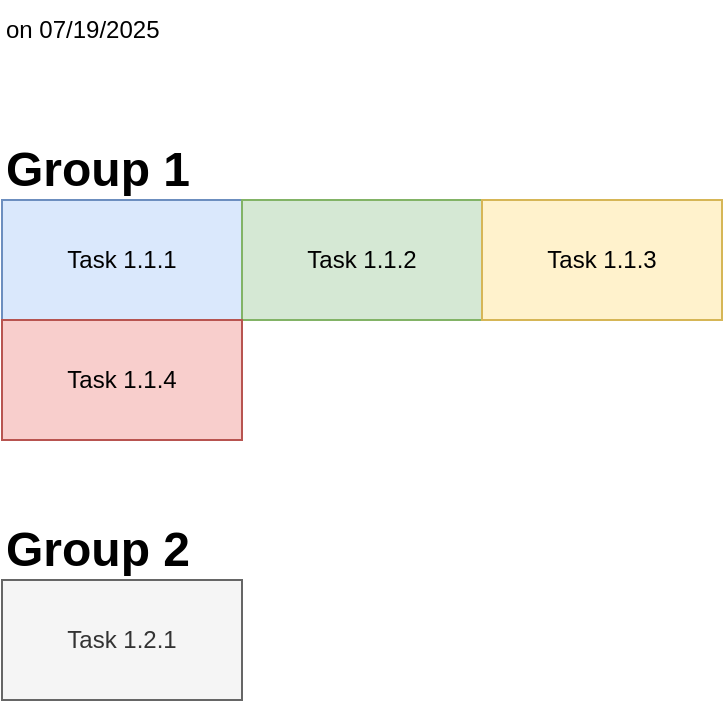 <mxfile version="26.1.1" pages="2">
  <diagram name="Epic 1" id="WRvwrhou7HgBcoGVQaFr">
    <mxGraphModel dx="1114" dy="878" grid="1" gridSize="10" guides="1" tooltips="1" connect="1" arrows="1" fold="1" page="1" pageScale="1" pageWidth="850" pageHeight="1100" math="0" shadow="0">
      <root>
        <mxCell id="0" />
        <mxCell id="1" parent="0" />
        <mxCell id="7qJoh7p7bRp_mTkoGhxX-1" value="Task 1.1.1" style="rounded=0;whiteSpace=wrap;html=1;fillColor=#dae8fc;strokeColor=#6c8ebf;" vertex="1" parent="1">
          <mxGeometry x="80" y="100" width="120" height="60" as="geometry" />
        </mxCell>
        <mxCell id="7qJoh7p7bRp_mTkoGhxX-2" value="Task 1.1.2" style="rounded=0;whiteSpace=wrap;html=1;fillColor=#d5e8d4;strokeColor=#82b366;" vertex="1" parent="1">
          <mxGeometry x="200" y="100" width="120" height="60" as="geometry" />
        </mxCell>
        <mxCell id="7qJoh7p7bRp_mTkoGhxX-3" value="Task 1.1.3" style="rounded=0;whiteSpace=wrap;html=1;fillColor=#fff2cc;strokeColor=#d6b656;" vertex="1" parent="1">
          <mxGeometry x="320" y="100" width="120" height="60" as="geometry" />
        </mxCell>
        <UserObject label="Task 1.1.4" link="https://www.google.com/" id="7qJoh7p7bRp_mTkoGhxX-4">
          <mxCell style="rounded=0;whiteSpace=wrap;html=1;fillColor=#f8cecc;strokeColor=#b85450;" vertex="1" parent="1">
            <mxGeometry x="80" y="160" width="120" height="60" as="geometry" />
          </mxCell>
        </UserObject>
        <mxCell id="7qJoh7p7bRp_mTkoGhxX-7" value="&lt;h1&gt;Group 1&lt;/h1&gt;" style="text;html=1;align=left;verticalAlign=middle;whiteSpace=wrap;rounded=0;" vertex="1" parent="1">
          <mxGeometry x="80" y="70" width="200" height="30" as="geometry" />
        </mxCell>
        <mxCell id="7qJoh7p7bRp_mTkoGhxX-8" value="&lt;h1&gt;Group 2&lt;/h1&gt;" style="text;html=1;align=left;verticalAlign=middle;whiteSpace=wrap;rounded=0;" vertex="1" parent="1">
          <mxGeometry x="80" y="260" width="200" height="30" as="geometry" />
        </mxCell>
        <mxCell id="7qJoh7p7bRp_mTkoGhxX-9" value="Task 1.2.1" style="rounded=0;whiteSpace=wrap;html=1;fillColor=#f5f5f5;strokeColor=#666666;fontColor=#333333;" vertex="1" parent="1">
          <mxGeometry x="80" y="290" width="120" height="60" as="geometry" />
        </mxCell>
        <mxCell id="7qJoh7p7bRp_mTkoGhxX-10" value="on 07/19/2025" style="text;html=1;align=left;verticalAlign=middle;whiteSpace=wrap;rounded=0;" vertex="1" parent="1">
          <mxGeometry x="80" width="100" height="30" as="geometry" />
        </mxCell>
      </root>
    </mxGraphModel>
  </diagram>
  <diagram id="pxAQbjqFEIsFCZXbB4WP" name="Epic 2">
    <mxGraphModel dx="1114" dy="878" grid="1" gridSize="10" guides="1" tooltips="1" connect="1" arrows="1" fold="1" page="1" pageScale="1" pageWidth="850" pageHeight="1100" math="0" shadow="0">
      <root>
        <mxCell id="0" />
        <mxCell id="1" parent="0" />
        <mxCell id="DW8v9g8RhT-5lzOLpfHq-1" value="Task 2.1.1" style="rounded=0;whiteSpace=wrap;html=1;fillColor=#dae8fc;strokeColor=#6c8ebf;" vertex="1" parent="1">
          <mxGeometry x="80" y="100" width="120" height="60" as="geometry" />
        </mxCell>
        <mxCell id="DW8v9g8RhT-5lzOLpfHq-2" value="Task 2.1.2" style="rounded=0;whiteSpace=wrap;html=1;fillColor=#d5e8d4;strokeColor=#82b366;" vertex="1" parent="1">
          <mxGeometry x="200" y="100" width="120" height="60" as="geometry" />
        </mxCell>
        <mxCell id="DW8v9g8RhT-5lzOLpfHq-3" value="Task 2.1.3" style="rounded=0;whiteSpace=wrap;html=1;fillColor=#fff2cc;strokeColor=#d6b656;" vertex="1" parent="1">
          <mxGeometry x="320" y="100" width="120" height="60" as="geometry" />
        </mxCell>
        <UserObject label="Task 2.1.4" link="https://www.google.com/" id="DW8v9g8RhT-5lzOLpfHq-4">
          <mxCell style="rounded=0;whiteSpace=wrap;html=1;fillColor=#f8cecc;strokeColor=#b85450;" vertex="1" parent="1">
            <mxGeometry x="80" y="160" width="120" height="60" as="geometry" />
          </mxCell>
        </UserObject>
        <mxCell id="DW8v9g8RhT-5lzOLpfHq-5" value="&lt;h1&gt;Group 1&lt;/h1&gt;" style="text;html=1;align=left;verticalAlign=middle;whiteSpace=wrap;rounded=0;" vertex="1" parent="1">
          <mxGeometry x="80" y="70" width="200" height="30" as="geometry" />
        </mxCell>
        <mxCell id="DW8v9g8RhT-5lzOLpfHq-6" value="&lt;h1&gt;Group 2&lt;/h1&gt;" style="text;html=1;align=left;verticalAlign=middle;whiteSpace=wrap;rounded=0;" vertex="1" parent="1">
          <mxGeometry x="80" y="260" width="200" height="30" as="geometry" />
        </mxCell>
        <mxCell id="DW8v9g8RhT-5lzOLpfHq-7" value="Task 2.2.1" style="rounded=0;whiteSpace=wrap;html=1;fillColor=#f5f5f5;strokeColor=#666666;fontColor=#333333;" vertex="1" parent="1">
          <mxGeometry x="80" y="290" width="120" height="60" as="geometry" />
        </mxCell>
        <mxCell id="DW8v9g8RhT-5lzOLpfHq-8" value="on 07/19/2025" style="text;html=1;align=left;verticalAlign=middle;whiteSpace=wrap;rounded=0;" vertex="1" parent="1">
          <mxGeometry x="80" width="100" height="30" as="geometry" />
        </mxCell>
      </root>
    </mxGraphModel>
  </diagram>
</mxfile>
